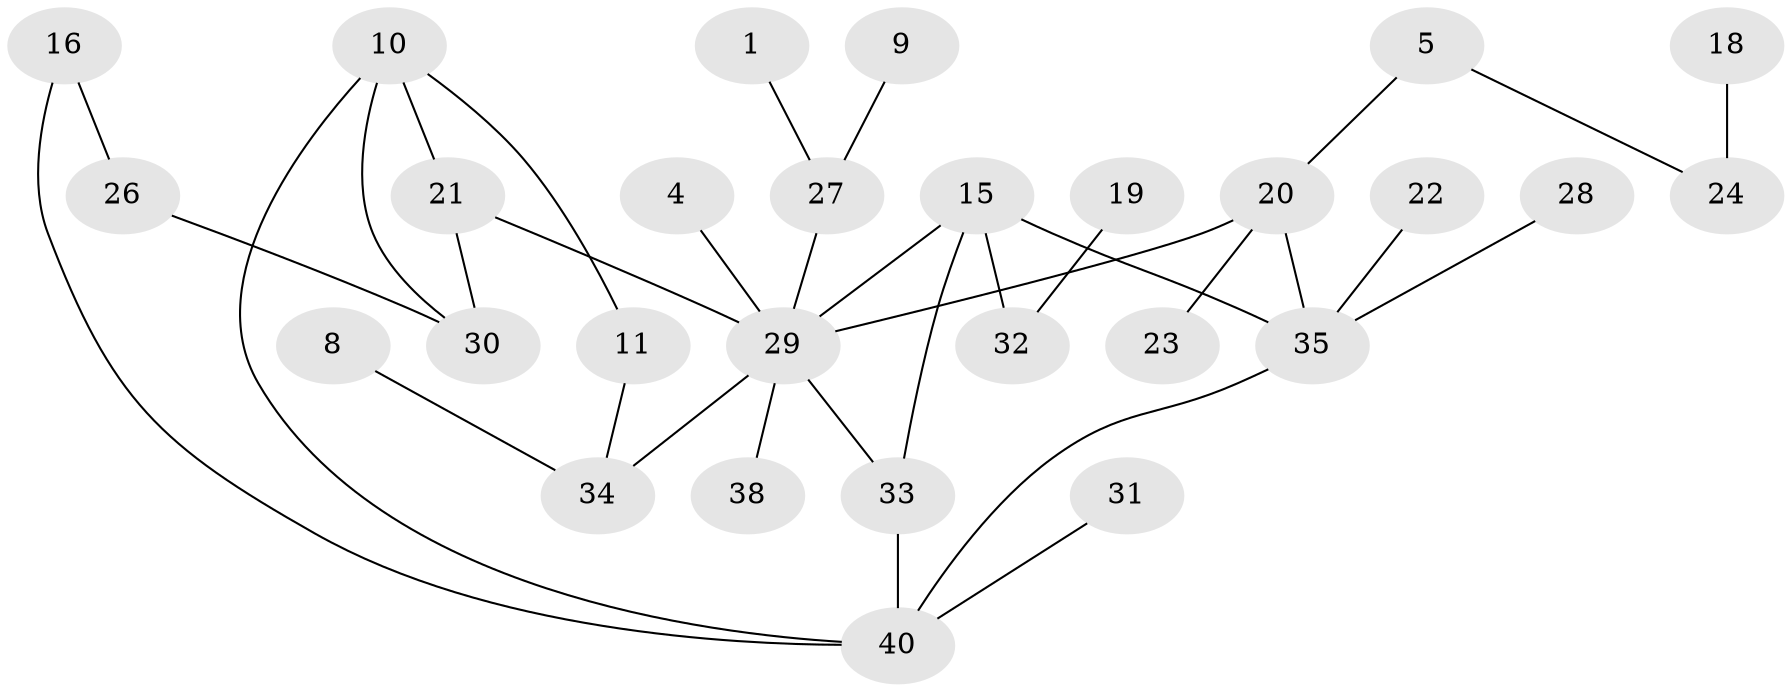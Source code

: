 // original degree distribution, {1: 0.3125, 0: 0.125, 4: 0.1, 2: 0.2875, 3: 0.1375, 5: 0.025, 6: 0.0125}
// Generated by graph-tools (version 1.1) at 2025/49/03/09/25 03:49:13]
// undirected, 28 vertices, 34 edges
graph export_dot {
graph [start="1"]
  node [color=gray90,style=filled];
  1;
  4;
  5;
  8;
  9;
  10;
  11;
  15;
  16;
  18;
  19;
  20;
  21;
  22;
  23;
  24;
  26;
  27;
  28;
  29;
  30;
  31;
  32;
  33;
  34;
  35;
  38;
  40;
  1 -- 27 [weight=1.0];
  4 -- 29 [weight=1.0];
  5 -- 20 [weight=1.0];
  5 -- 24 [weight=1.0];
  8 -- 34 [weight=1.0];
  9 -- 27 [weight=1.0];
  10 -- 11 [weight=1.0];
  10 -- 21 [weight=1.0];
  10 -- 30 [weight=1.0];
  10 -- 40 [weight=1.0];
  11 -- 34 [weight=1.0];
  15 -- 29 [weight=1.0];
  15 -- 32 [weight=1.0];
  15 -- 33 [weight=1.0];
  15 -- 35 [weight=1.0];
  16 -- 26 [weight=1.0];
  16 -- 40 [weight=1.0];
  18 -- 24 [weight=1.0];
  19 -- 32 [weight=1.0];
  20 -- 23 [weight=1.0];
  20 -- 29 [weight=1.0];
  20 -- 35 [weight=2.0];
  21 -- 29 [weight=1.0];
  21 -- 30 [weight=1.0];
  22 -- 35 [weight=1.0];
  26 -- 30 [weight=2.0];
  27 -- 29 [weight=1.0];
  28 -- 35 [weight=1.0];
  29 -- 33 [weight=1.0];
  29 -- 34 [weight=1.0];
  29 -- 38 [weight=1.0];
  31 -- 40 [weight=1.0];
  33 -- 40 [weight=1.0];
  35 -- 40 [weight=1.0];
}
